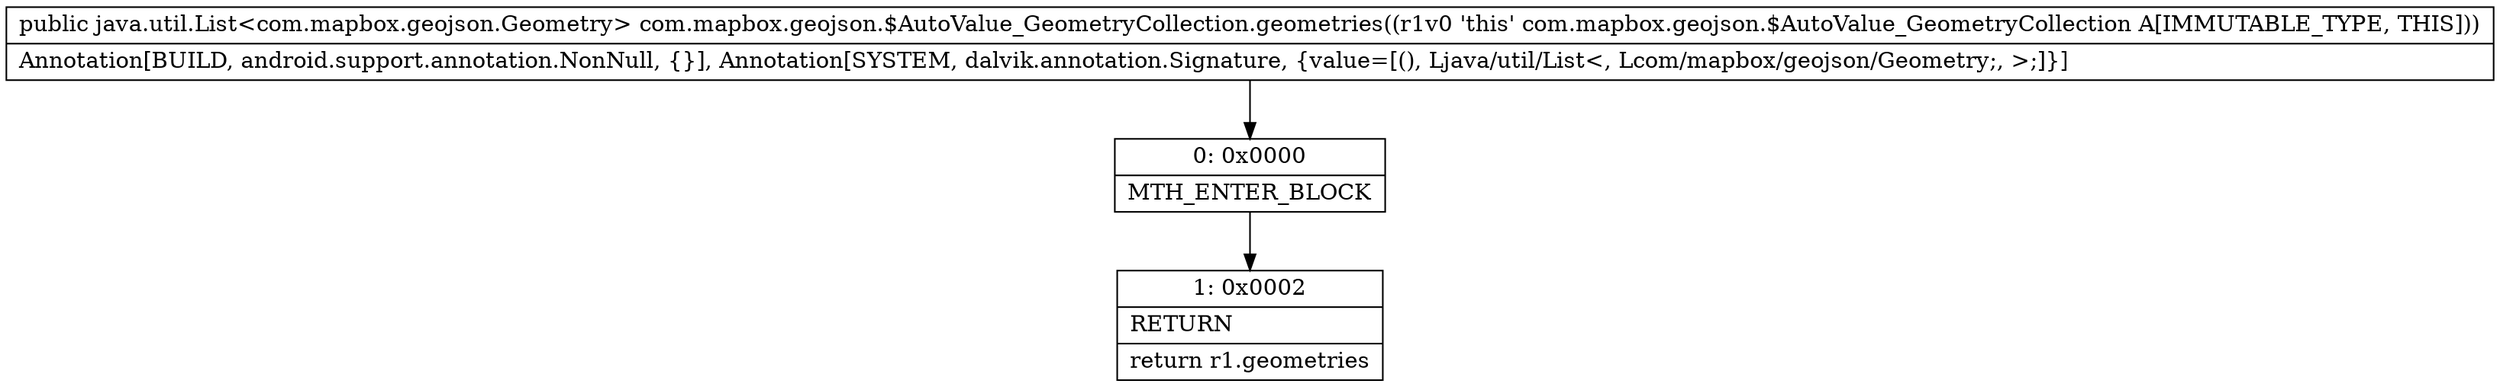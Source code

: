 digraph "CFG forcom.mapbox.geojson.$AutoValue_GeometryCollection.geometries()Ljava\/util\/List;" {
Node_0 [shape=record,label="{0\:\ 0x0000|MTH_ENTER_BLOCK\l}"];
Node_1 [shape=record,label="{1\:\ 0x0002|RETURN\l|return r1.geometries\l}"];
MethodNode[shape=record,label="{public java.util.List\<com.mapbox.geojson.Geometry\> com.mapbox.geojson.$AutoValue_GeometryCollection.geometries((r1v0 'this' com.mapbox.geojson.$AutoValue_GeometryCollection A[IMMUTABLE_TYPE, THIS]))  | Annotation[BUILD, android.support.annotation.NonNull, \{\}], Annotation[SYSTEM, dalvik.annotation.Signature, \{value=[(), Ljava\/util\/List\<, Lcom\/mapbox\/geojson\/Geometry;, \>;]\}]\l}"];
MethodNode -> Node_0;
Node_0 -> Node_1;
}

